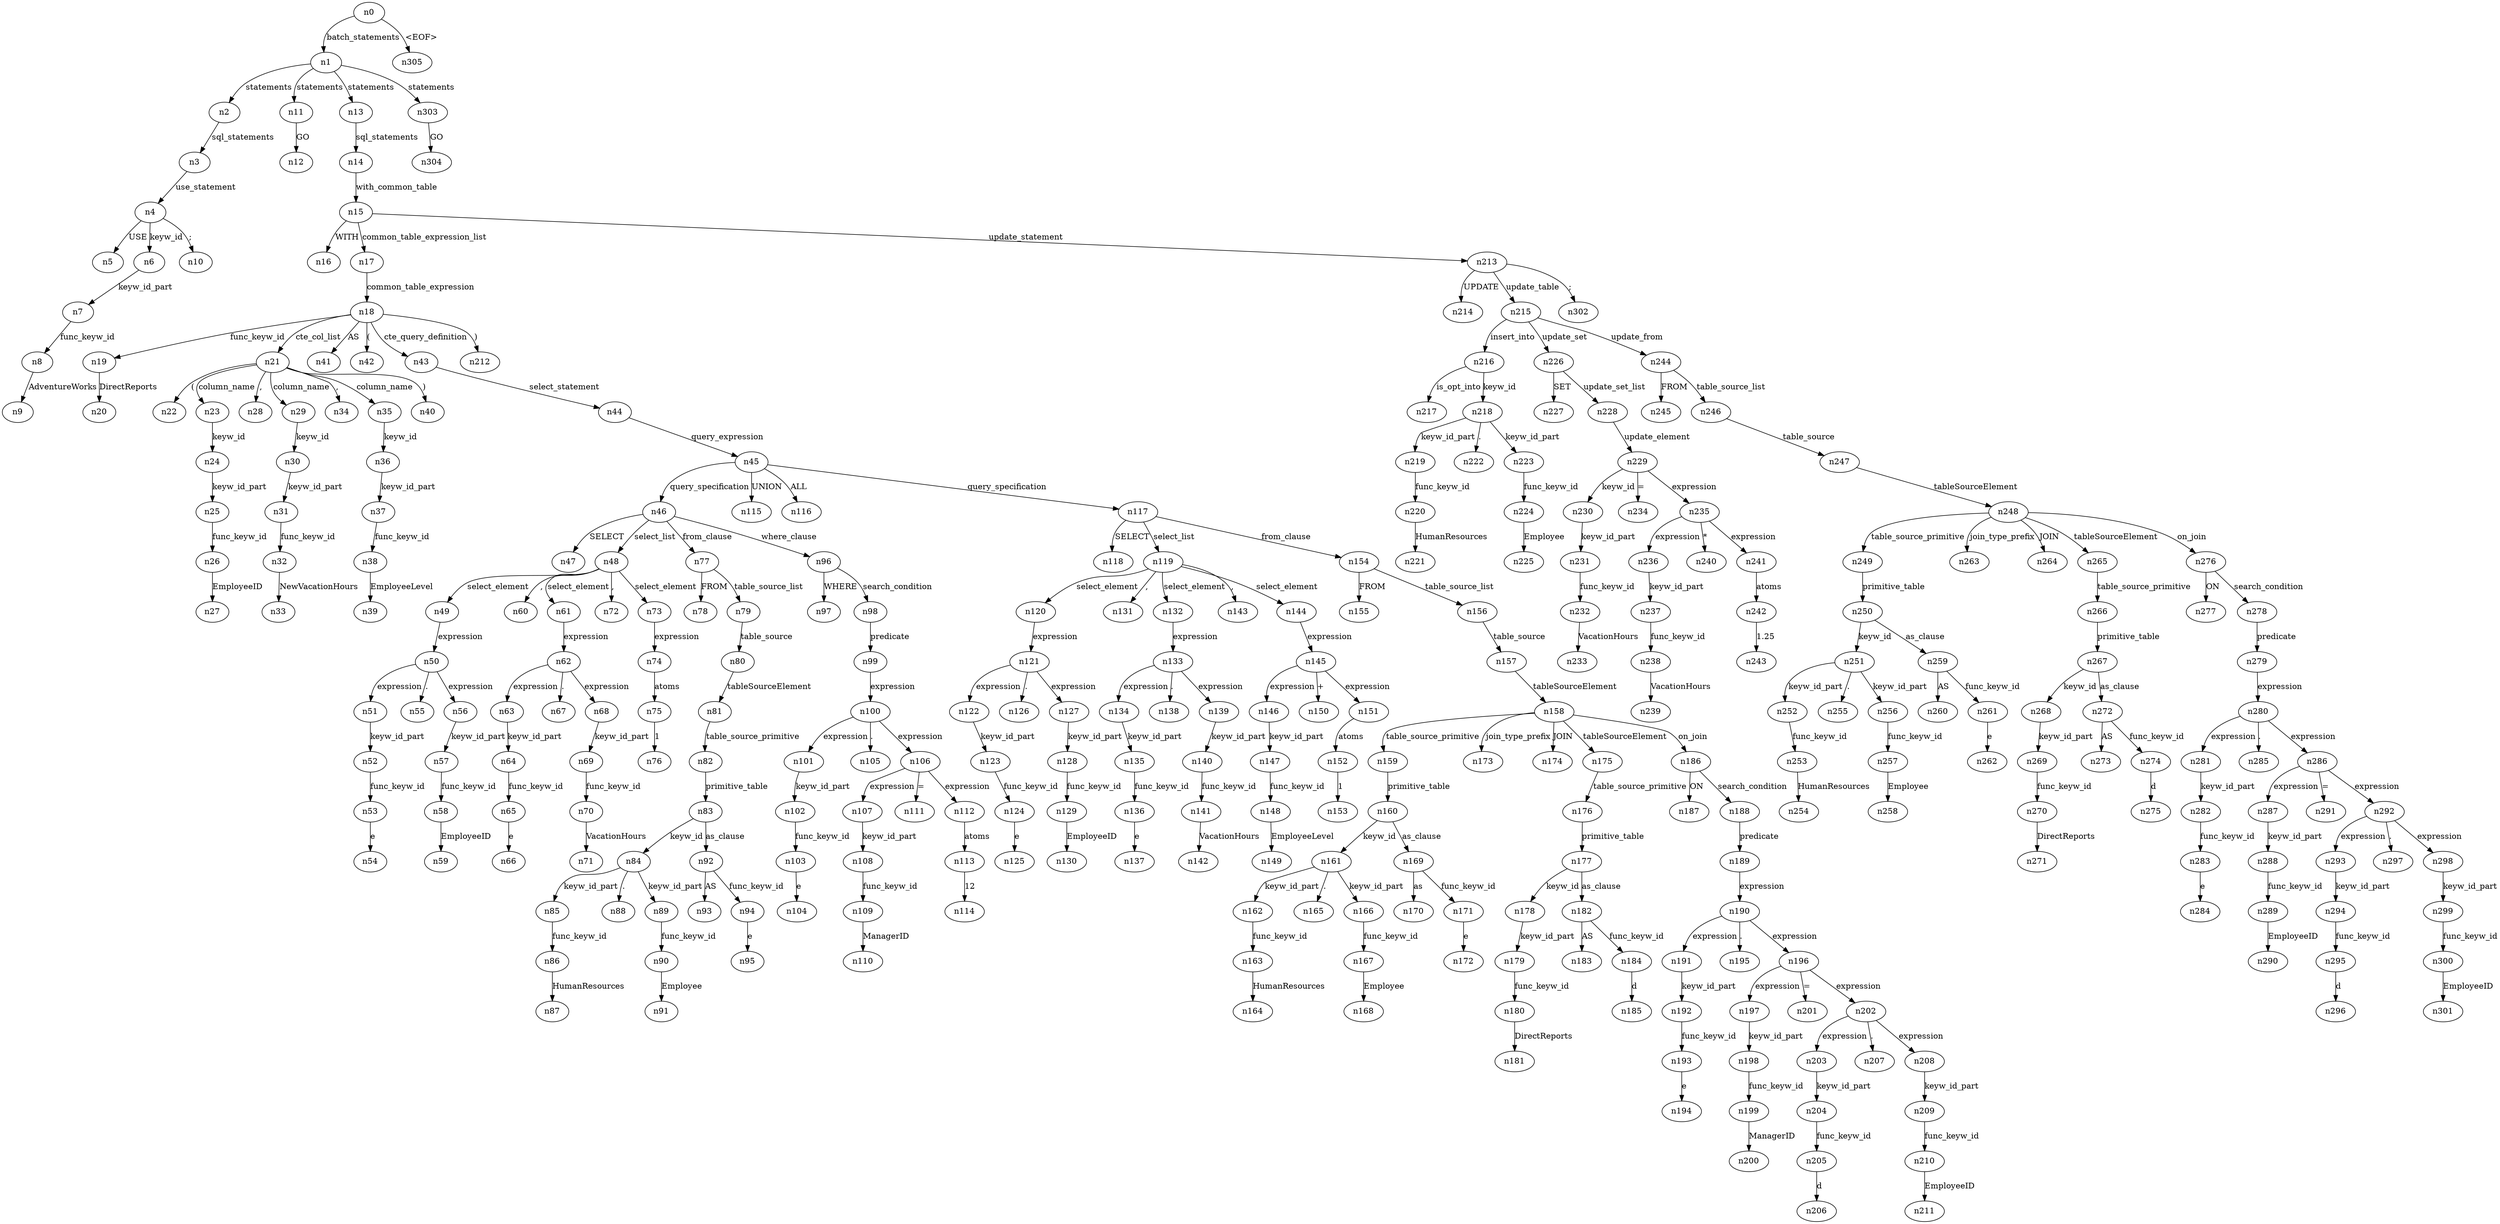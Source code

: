 digraph ParseTree {
  n0 -> n1 [label="batch_statements"];
  n1 -> n2 [label="statements"];
  n2 -> n3 [label="sql_statements"];
  n3 -> n4 [label="use_statement"];
  n4 -> n5 [label="USE"];
  n4 -> n6 [label="keyw_id"];
  n6 -> n7 [label="keyw_id_part"];
  n7 -> n8 [label="func_keyw_id"];
  n8 -> n9 [label="AdventureWorks"];
  n4 -> n10 [label=";"];
  n1 -> n11 [label="statements"];
  n11 -> n12 [label="GO"];
  n1 -> n13 [label="statements"];
  n13 -> n14 [label="sql_statements"];
  n14 -> n15 [label="with_common_table"];
  n15 -> n16 [label="WITH"];
  n15 -> n17 [label="common_table_expression_list"];
  n17 -> n18 [label="common_table_expression"];
  n18 -> n19 [label="func_keyw_id"];
  n19 -> n20 [label="DirectReports"];
  n18 -> n21 [label="cte_col_list"];
  n21 -> n22 [label="("];
  n21 -> n23 [label="column_name"];
  n23 -> n24 [label="keyw_id"];
  n24 -> n25 [label="keyw_id_part"];
  n25 -> n26 [label="func_keyw_id"];
  n26 -> n27 [label="EmployeeID"];
  n21 -> n28 [label=","];
  n21 -> n29 [label="column_name"];
  n29 -> n30 [label="keyw_id"];
  n30 -> n31 [label="keyw_id_part"];
  n31 -> n32 [label="func_keyw_id"];
  n32 -> n33 [label="NewVacationHours"];
  n21 -> n34 [label=","];
  n21 -> n35 [label="column_name"];
  n35 -> n36 [label="keyw_id"];
  n36 -> n37 [label="keyw_id_part"];
  n37 -> n38 [label="func_keyw_id"];
  n38 -> n39 [label="EmployeeLevel"];
  n21 -> n40 [label=")"];
  n18 -> n41 [label="AS"];
  n18 -> n42 [label="("];
  n18 -> n43 [label="cte_query_definition"];
  n43 -> n44 [label="select_statement"];
  n44 -> n45 [label="query_expression"];
  n45 -> n46 [label="query_specification"];
  n46 -> n47 [label="SELECT"];
  n46 -> n48 [label="select_list"];
  n48 -> n49 [label="select_element"];
  n49 -> n50 [label="expression"];
  n50 -> n51 [label="expression"];
  n51 -> n52 [label="keyw_id_part"];
  n52 -> n53 [label="func_keyw_id"];
  n53 -> n54 [label="e"];
  n50 -> n55 [label="."];
  n50 -> n56 [label="expression"];
  n56 -> n57 [label="keyw_id_part"];
  n57 -> n58 [label="func_keyw_id"];
  n58 -> n59 [label="EmployeeID"];
  n48 -> n60 [label=","];
  n48 -> n61 [label="select_element"];
  n61 -> n62 [label="expression"];
  n62 -> n63 [label="expression"];
  n63 -> n64 [label="keyw_id_part"];
  n64 -> n65 [label="func_keyw_id"];
  n65 -> n66 [label="e"];
  n62 -> n67 [label="."];
  n62 -> n68 [label="expression"];
  n68 -> n69 [label="keyw_id_part"];
  n69 -> n70 [label="func_keyw_id"];
  n70 -> n71 [label="VacationHours"];
  n48 -> n72 [label=","];
  n48 -> n73 [label="select_element"];
  n73 -> n74 [label="expression"];
  n74 -> n75 [label="atoms"];
  n75 -> n76 [label="1"];
  n46 -> n77 [label="from_clause"];
  n77 -> n78 [label="FROM"];
  n77 -> n79 [label="table_source_list"];
  n79 -> n80 [label="table_source"];
  n80 -> n81 [label="tableSourceElement"];
  n81 -> n82 [label="table_source_primitive"];
  n82 -> n83 [label="primitive_table"];
  n83 -> n84 [label="keyw_id"];
  n84 -> n85 [label="keyw_id_part"];
  n85 -> n86 [label="func_keyw_id"];
  n86 -> n87 [label="HumanResources"];
  n84 -> n88 [label="."];
  n84 -> n89 [label="keyw_id_part"];
  n89 -> n90 [label="func_keyw_id"];
  n90 -> n91 [label="Employee"];
  n83 -> n92 [label="as_clause"];
  n92 -> n93 [label="AS"];
  n92 -> n94 [label="func_keyw_id"];
  n94 -> n95 [label="e"];
  n46 -> n96 [label="where_clause"];
  n96 -> n97 [label="WHERE"];
  n96 -> n98 [label="search_condition"];
  n98 -> n99 [label="predicate"];
  n99 -> n100 [label="expression"];
  n100 -> n101 [label="expression"];
  n101 -> n102 [label="keyw_id_part"];
  n102 -> n103 [label="func_keyw_id"];
  n103 -> n104 [label="e"];
  n100 -> n105 [label="."];
  n100 -> n106 [label="expression"];
  n106 -> n107 [label="expression"];
  n107 -> n108 [label="keyw_id_part"];
  n108 -> n109 [label="func_keyw_id"];
  n109 -> n110 [label="ManagerID"];
  n106 -> n111 [label="="];
  n106 -> n112 [label="expression"];
  n112 -> n113 [label="atoms"];
  n113 -> n114 [label="12"];
  n45 -> n115 [label="UNION"];
  n45 -> n116 [label="ALL"];
  n45 -> n117 [label="query_specification"];
  n117 -> n118 [label="SELECT"];
  n117 -> n119 [label="select_list"];
  n119 -> n120 [label="select_element"];
  n120 -> n121 [label="expression"];
  n121 -> n122 [label="expression"];
  n122 -> n123 [label="keyw_id_part"];
  n123 -> n124 [label="func_keyw_id"];
  n124 -> n125 [label="e"];
  n121 -> n126 [label="."];
  n121 -> n127 [label="expression"];
  n127 -> n128 [label="keyw_id_part"];
  n128 -> n129 [label="func_keyw_id"];
  n129 -> n130 [label="EmployeeID"];
  n119 -> n131 [label=","];
  n119 -> n132 [label="select_element"];
  n132 -> n133 [label="expression"];
  n133 -> n134 [label="expression"];
  n134 -> n135 [label="keyw_id_part"];
  n135 -> n136 [label="func_keyw_id"];
  n136 -> n137 [label="e"];
  n133 -> n138 [label="."];
  n133 -> n139 [label="expression"];
  n139 -> n140 [label="keyw_id_part"];
  n140 -> n141 [label="func_keyw_id"];
  n141 -> n142 [label="VacationHours"];
  n119 -> n143 [label=","];
  n119 -> n144 [label="select_element"];
  n144 -> n145 [label="expression"];
  n145 -> n146 [label="expression"];
  n146 -> n147 [label="keyw_id_part"];
  n147 -> n148 [label="func_keyw_id"];
  n148 -> n149 [label="EmployeeLevel"];
  n145 -> n150 [label="+"];
  n145 -> n151 [label="expression"];
  n151 -> n152 [label="atoms"];
  n152 -> n153 [label="1"];
  n117 -> n154 [label="from_clause"];
  n154 -> n155 [label="FROM"];
  n154 -> n156 [label="table_source_list"];
  n156 -> n157 [label="table_source"];
  n157 -> n158 [label="tableSourceElement"];
  n158 -> n159 [label="table_source_primitive"];
  n159 -> n160 [label="primitive_table"];
  n160 -> n161 [label="keyw_id"];
  n161 -> n162 [label="keyw_id_part"];
  n162 -> n163 [label="func_keyw_id"];
  n163 -> n164 [label="HumanResources"];
  n161 -> n165 [label="."];
  n161 -> n166 [label="keyw_id_part"];
  n166 -> n167 [label="func_keyw_id"];
  n167 -> n168 [label="Employee"];
  n160 -> n169 [label="as_clause"];
  n169 -> n170 [label="as"];
  n169 -> n171 [label="func_keyw_id"];
  n171 -> n172 [label="e"];
  n158 -> n173 [label="join_type_prefix"];
  n158 -> n174 [label="JOIN"];
  n158 -> n175 [label="tableSourceElement"];
  n175 -> n176 [label="table_source_primitive"];
  n176 -> n177 [label="primitive_table"];
  n177 -> n178 [label="keyw_id"];
  n178 -> n179 [label="keyw_id_part"];
  n179 -> n180 [label="func_keyw_id"];
  n180 -> n181 [label="DirectReports"];
  n177 -> n182 [label="as_clause"];
  n182 -> n183 [label="AS"];
  n182 -> n184 [label="func_keyw_id"];
  n184 -> n185 [label="d"];
  n158 -> n186 [label="on_join"];
  n186 -> n187 [label="ON"];
  n186 -> n188 [label="search_condition"];
  n188 -> n189 [label="predicate"];
  n189 -> n190 [label="expression"];
  n190 -> n191 [label="expression"];
  n191 -> n192 [label="keyw_id_part"];
  n192 -> n193 [label="func_keyw_id"];
  n193 -> n194 [label="e"];
  n190 -> n195 [label="."];
  n190 -> n196 [label="expression"];
  n196 -> n197 [label="expression"];
  n197 -> n198 [label="keyw_id_part"];
  n198 -> n199 [label="func_keyw_id"];
  n199 -> n200 [label="ManagerID"];
  n196 -> n201 [label="="];
  n196 -> n202 [label="expression"];
  n202 -> n203 [label="expression"];
  n203 -> n204 [label="keyw_id_part"];
  n204 -> n205 [label="func_keyw_id"];
  n205 -> n206 [label="d"];
  n202 -> n207 [label="."];
  n202 -> n208 [label="expression"];
  n208 -> n209 [label="keyw_id_part"];
  n209 -> n210 [label="func_keyw_id"];
  n210 -> n211 [label="EmployeeID"];
  n18 -> n212 [label=")"];
  n15 -> n213 [label="update_statement"];
  n213 -> n214 [label="UPDATE"];
  n213 -> n215 [label="update_table"];
  n215 -> n216 [label="insert_into"];
  n216 -> n217 [label="is_opt_into"];
  n216 -> n218 [label="keyw_id"];
  n218 -> n219 [label="keyw_id_part"];
  n219 -> n220 [label="func_keyw_id"];
  n220 -> n221 [label="HumanResources"];
  n218 -> n222 [label="."];
  n218 -> n223 [label="keyw_id_part"];
  n223 -> n224 [label="func_keyw_id"];
  n224 -> n225 [label="Employee"];
  n215 -> n226 [label="update_set"];
  n226 -> n227 [label="SET"];
  n226 -> n228 [label="update_set_list"];
  n228 -> n229 [label="update_element"];
  n229 -> n230 [label="keyw_id"];
  n230 -> n231 [label="keyw_id_part"];
  n231 -> n232 [label="func_keyw_id"];
  n232 -> n233 [label="VacationHours"];
  n229 -> n234 [label="="];
  n229 -> n235 [label="expression"];
  n235 -> n236 [label="expression"];
  n236 -> n237 [label="keyw_id_part"];
  n237 -> n238 [label="func_keyw_id"];
  n238 -> n239 [label="VacationHours"];
  n235 -> n240 [label="*"];
  n235 -> n241 [label="expression"];
  n241 -> n242 [label="atoms"];
  n242 -> n243 [label="1.25"];
  n215 -> n244 [label="update_from"];
  n244 -> n245 [label="FROM"];
  n244 -> n246 [label="table_source_list"];
  n246 -> n247 [label="table_source"];
  n247 -> n248 [label="tableSourceElement"];
  n248 -> n249 [label="table_source_primitive"];
  n249 -> n250 [label="primitive_table"];
  n250 -> n251 [label="keyw_id"];
  n251 -> n252 [label="keyw_id_part"];
  n252 -> n253 [label="func_keyw_id"];
  n253 -> n254 [label="HumanResources"];
  n251 -> n255 [label="."];
  n251 -> n256 [label="keyw_id_part"];
  n256 -> n257 [label="func_keyw_id"];
  n257 -> n258 [label="Employee"];
  n250 -> n259 [label="as_clause"];
  n259 -> n260 [label="AS"];
  n259 -> n261 [label="func_keyw_id"];
  n261 -> n262 [label="e"];
  n248 -> n263 [label="join_type_prefix"];
  n248 -> n264 [label="JOIN"];
  n248 -> n265 [label="tableSourceElement"];
  n265 -> n266 [label="table_source_primitive"];
  n266 -> n267 [label="primitive_table"];
  n267 -> n268 [label="keyw_id"];
  n268 -> n269 [label="keyw_id_part"];
  n269 -> n270 [label="func_keyw_id"];
  n270 -> n271 [label="DirectReports"];
  n267 -> n272 [label="as_clause"];
  n272 -> n273 [label="AS"];
  n272 -> n274 [label="func_keyw_id"];
  n274 -> n275 [label="d"];
  n248 -> n276 [label="on_join"];
  n276 -> n277 [label="ON"];
  n276 -> n278 [label="search_condition"];
  n278 -> n279 [label="predicate"];
  n279 -> n280 [label="expression"];
  n280 -> n281 [label="expression"];
  n281 -> n282 [label="keyw_id_part"];
  n282 -> n283 [label="func_keyw_id"];
  n283 -> n284 [label="e"];
  n280 -> n285 [label="."];
  n280 -> n286 [label="expression"];
  n286 -> n287 [label="expression"];
  n287 -> n288 [label="keyw_id_part"];
  n288 -> n289 [label="func_keyw_id"];
  n289 -> n290 [label="EmployeeID"];
  n286 -> n291 [label="="];
  n286 -> n292 [label="expression"];
  n292 -> n293 [label="expression"];
  n293 -> n294 [label="keyw_id_part"];
  n294 -> n295 [label="func_keyw_id"];
  n295 -> n296 [label="d"];
  n292 -> n297 [label="."];
  n292 -> n298 [label="expression"];
  n298 -> n299 [label="keyw_id_part"];
  n299 -> n300 [label="func_keyw_id"];
  n300 -> n301 [label="EmployeeID"];
  n213 -> n302 [label=";"];
  n1 -> n303 [label="statements"];
  n303 -> n304 [label="GO"];
  n0 -> n305 [label="<EOF>"];
}
